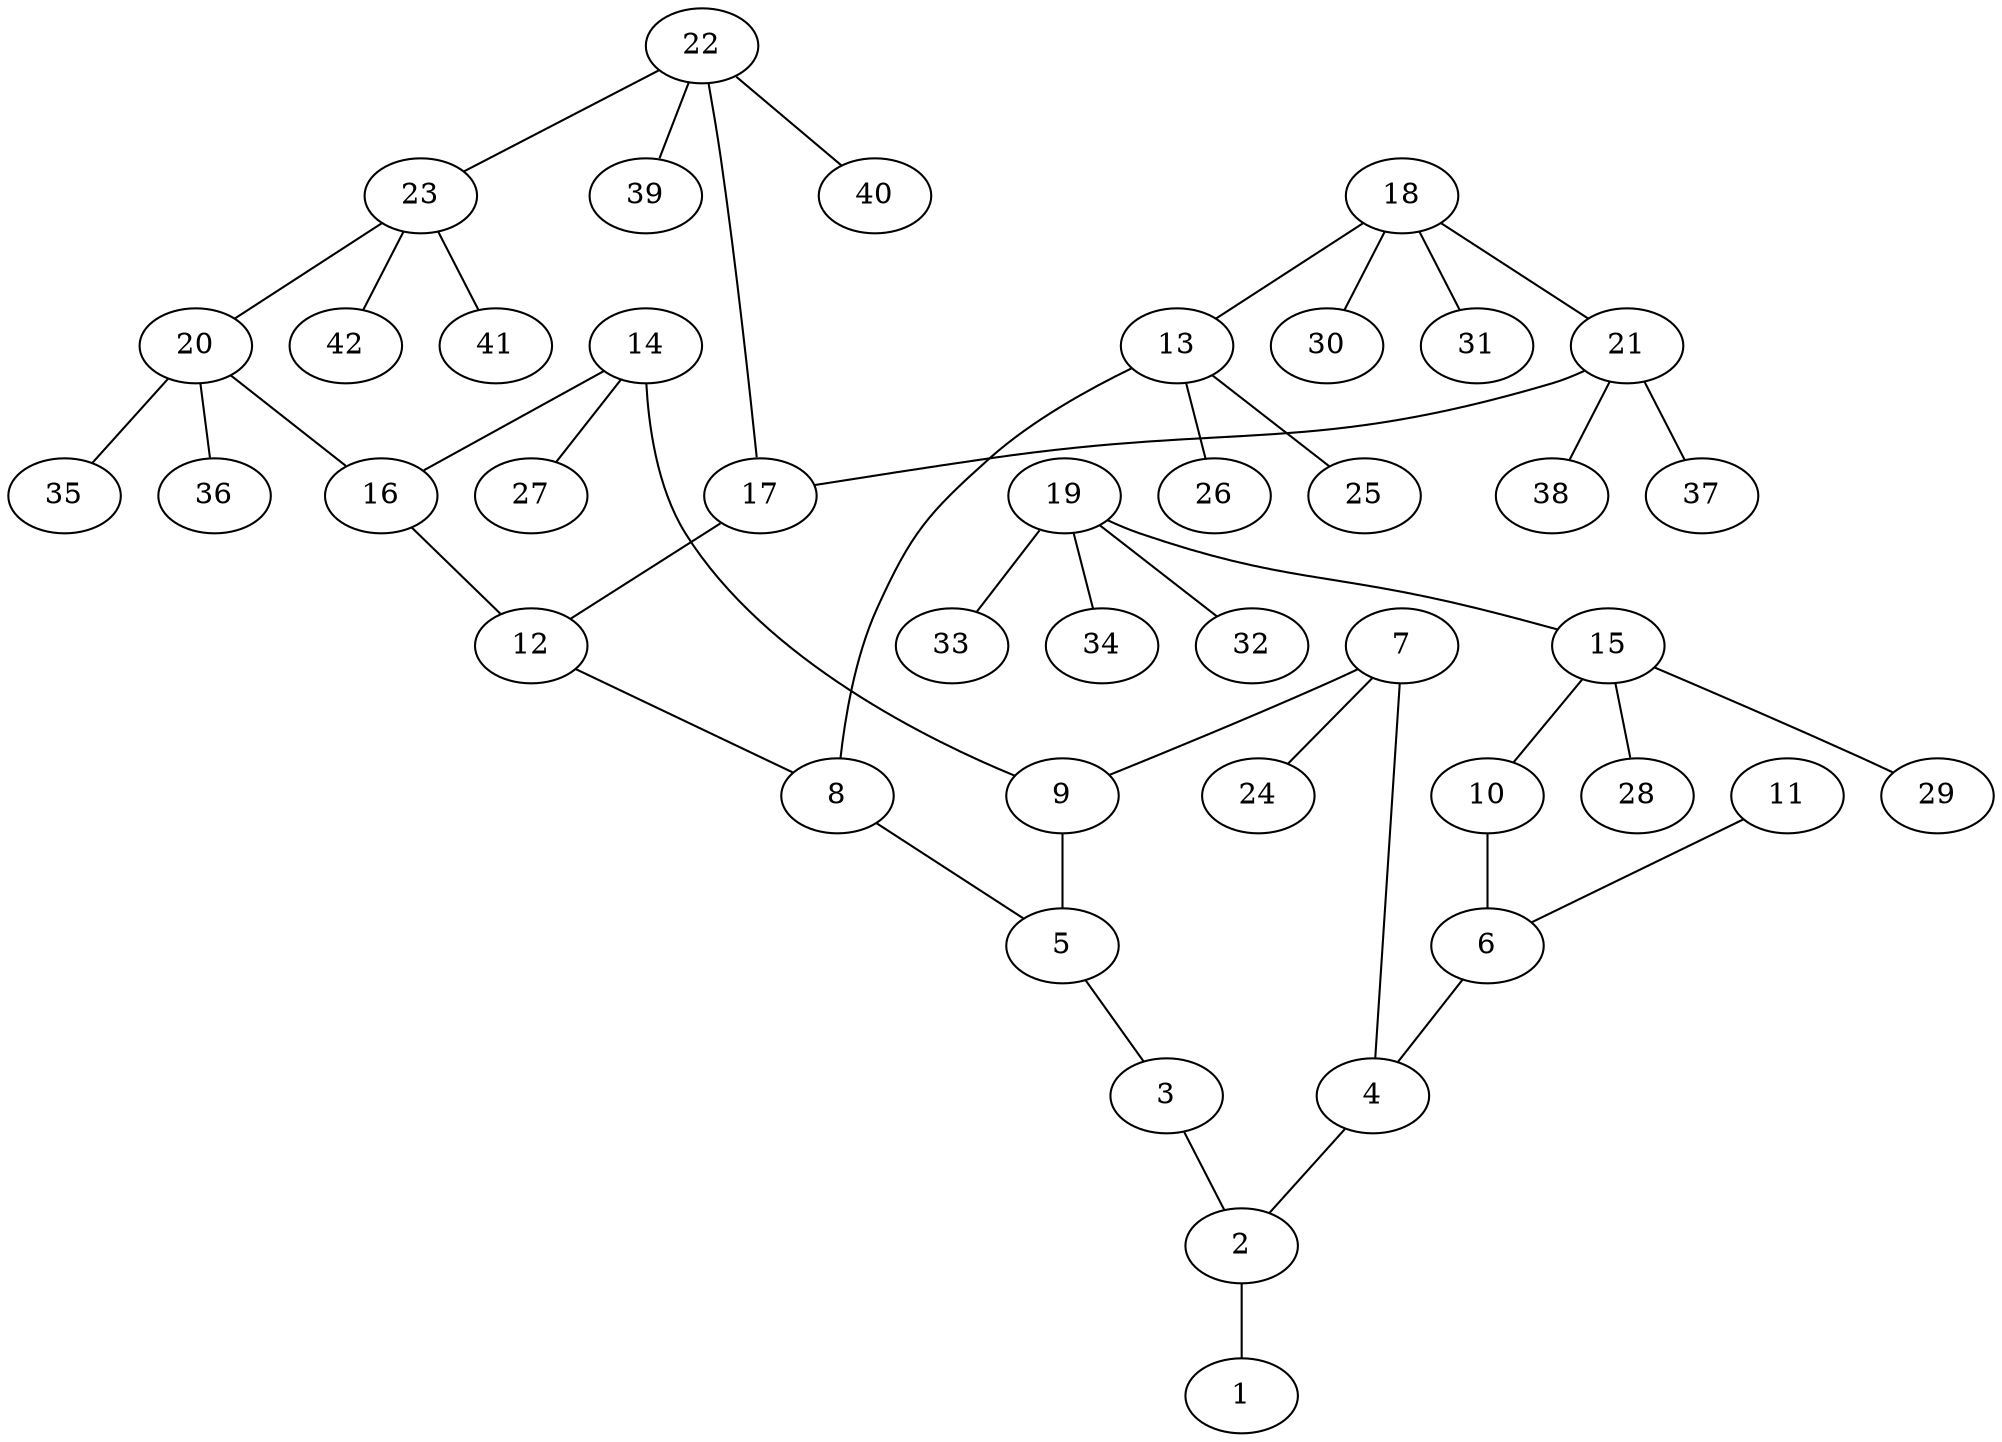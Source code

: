 graph molecule_482 {
	1	 [chem=O];
	2	 [chem=C];
	2 -- 1	 [valence=2];
	3	 [chem=O];
	3 -- 2	 [valence=1];
	4	 [chem=C];
	4 -- 2	 [valence=1];
	5	 [chem=C];
	5 -- 3	 [valence=1];
	6	 [chem=C];
	6 -- 4	 [valence=1];
	7	 [chem=C];
	7 -- 4	 [valence=2];
	9	 [chem=C];
	7 -- 9	 [valence=1];
	24	 [chem=H];
	7 -- 24	 [valence=1];
	8	 [chem=C];
	8 -- 5	 [valence=2];
	9 -- 5	 [valence=1];
	10	 [chem=O];
	10 -- 6	 [valence=1];
	11	 [chem=O];
	11 -- 6	 [valence=2];
	12	 [chem=C];
	12 -- 8	 [valence=1];
	13	 [chem=C];
	13 -- 8	 [valence=1];
	25	 [chem=H];
	13 -- 25	 [valence=1];
	26	 [chem=H];
	13 -- 26	 [valence=1];
	14	 [chem=C];
	14 -- 9	 [valence=2];
	16	 [chem=C];
	14 -- 16	 [valence=1];
	27	 [chem=H];
	14 -- 27	 [valence=1];
	15	 [chem=C];
	15 -- 10	 [valence=1];
	28	 [chem=H];
	15 -- 28	 [valence=1];
	29	 [chem=H];
	15 -- 29	 [valence=1];
	16 -- 12	 [valence=2];
	17	 [chem=N];
	17 -- 12	 [valence=1];
	18	 [chem=C];
	18 -- 13	 [valence=1];
	21	 [chem=C];
	18 -- 21	 [valence=1];
	30	 [chem=H];
	18 -- 30	 [valence=1];
	31	 [chem=H];
	18 -- 31	 [valence=1];
	19	 [chem=C];
	19 -- 15	 [valence=1];
	32	 [chem=H];
	19 -- 32	 [valence=1];
	33	 [chem=H];
	19 -- 33	 [valence=1];
	34	 [chem=H];
	19 -- 34	 [valence=1];
	20	 [chem=C];
	20 -- 16	 [valence=1];
	35	 [chem=H];
	20 -- 35	 [valence=1];
	36	 [chem=H];
	20 -- 36	 [valence=1];
	21 -- 17	 [valence=1];
	37	 [chem=H];
	21 -- 37	 [valence=1];
	38	 [chem=H];
	21 -- 38	 [valence=1];
	22	 [chem=C];
	22 -- 17	 [valence=1];
	23	 [chem=C];
	22 -- 23	 [valence=1];
	39	 [chem=H];
	22 -- 39	 [valence=1];
	40	 [chem=H];
	22 -- 40	 [valence=1];
	23 -- 20	 [valence=1];
	41	 [chem=H];
	23 -- 41	 [valence=1];
	42	 [chem=H];
	23 -- 42	 [valence=1];
}
